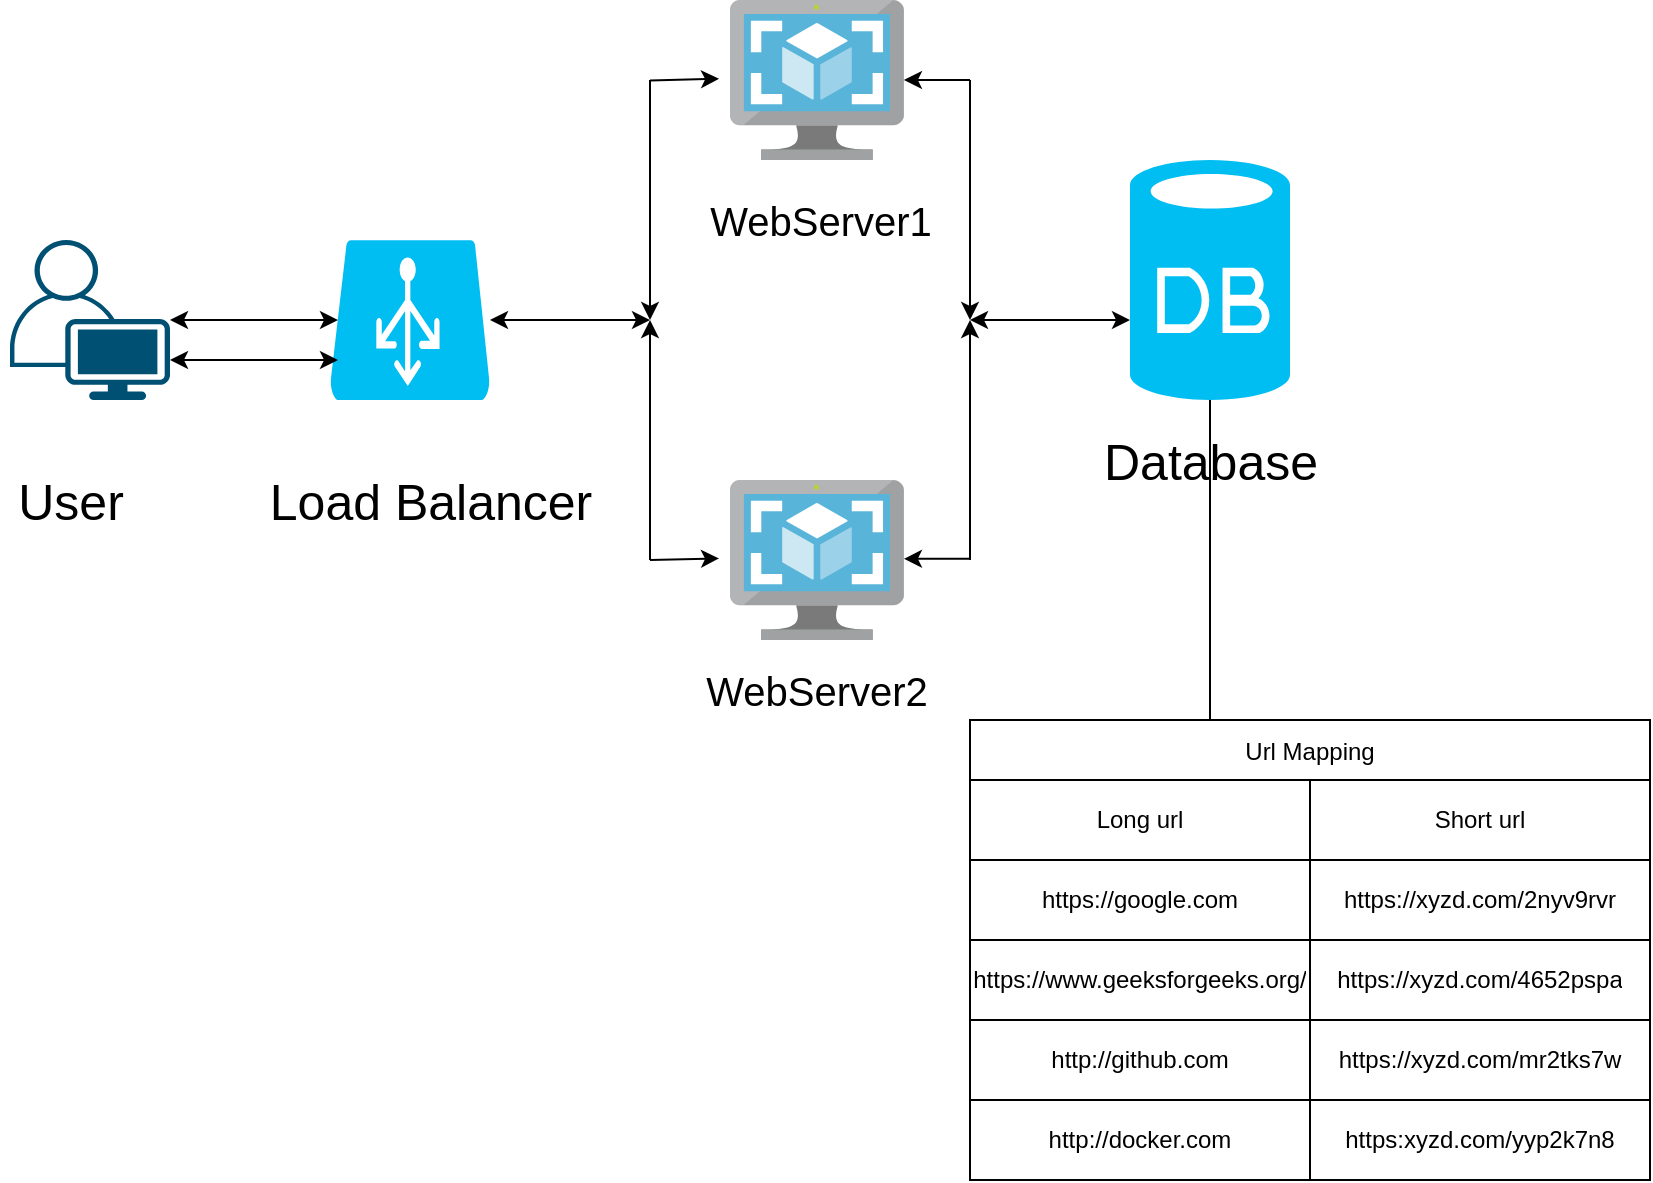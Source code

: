 <mxfile version="16.0.3" type="github">
  <diagram id="y58hwmTlTDgxy_BEqXlD" name="Page-1">
    <mxGraphModel dx="2071" dy="566" grid="1" gridSize="10" guides="1" tooltips="1" connect="1" arrows="1" fold="1" page="1" pageScale="1" pageWidth="850" pageHeight="1100" math="0" shadow="0">
      <root>
        <mxCell id="0" />
        <mxCell id="1" parent="0" />
        <mxCell id="Njl4A7_utGf3pksuTPt6-3" value="" style="points=[[0.35,0,0],[0.98,0.51,0],[1,0.71,0],[0.67,1,0],[0,0.795,0],[0,0.65,0]];verticalLabelPosition=bottom;sketch=0;html=1;verticalAlign=top;aspect=fixed;align=center;pointerEvents=1;shape=mxgraph.cisco19.user;fillColor=#005073;strokeColor=none;" vertex="1" parent="1">
          <mxGeometry y="320" width="80" height="80" as="geometry" />
        </mxCell>
        <mxCell id="Njl4A7_utGf3pksuTPt6-4" value="" style="verticalLabelPosition=bottom;html=1;verticalAlign=top;align=center;strokeColor=none;fillColor=#00BEF2;shape=mxgraph.azure.azure_load_balancer;" vertex="1" parent="1">
          <mxGeometry x="160" y="320" width="80" height="80" as="geometry" />
        </mxCell>
        <mxCell id="Njl4A7_utGf3pksuTPt6-8" value="" style="sketch=0;aspect=fixed;html=1;points=[];align=center;image;fontSize=12;image=img/lib/mscae/VM_Images.svg;" vertex="1" parent="1">
          <mxGeometry x="360" y="200" width="86.96" height="80" as="geometry" />
        </mxCell>
        <mxCell id="Njl4A7_utGf3pksuTPt6-11" value="" style="sketch=0;aspect=fixed;html=1;points=[];align=center;image;fontSize=12;image=img/lib/mscae/VM_Images.svg;" vertex="1" parent="1">
          <mxGeometry x="360" y="440" width="86.96" height="80" as="geometry" />
        </mxCell>
        <mxCell id="Njl4A7_utGf3pksuTPt6-13" value="" style="verticalLabelPosition=bottom;html=1;verticalAlign=top;align=center;strokeColor=none;fillColor=#00BEF2;shape=mxgraph.azure.database;" vertex="1" parent="1">
          <mxGeometry x="560" y="280" width="80" height="120" as="geometry" />
        </mxCell>
        <mxCell id="Njl4A7_utGf3pksuTPt6-25" value="" style="endArrow=classic;startArrow=classic;html=1;rounded=0;entryX=0.05;entryY=0.5;entryDx=0;entryDy=0;entryPerimeter=0;" edge="1" parent="1" target="Njl4A7_utGf3pksuTPt6-4">
          <mxGeometry width="50" height="50" relative="1" as="geometry">
            <mxPoint x="80" y="360" as="sourcePoint" />
            <mxPoint x="130" y="310" as="targetPoint" />
            <Array as="points">
              <mxPoint x="110" y="360" />
            </Array>
          </mxGeometry>
        </mxCell>
        <mxCell id="Njl4A7_utGf3pksuTPt6-26" value="" style="endArrow=classic;startArrow=classic;html=1;rounded=0;entryX=0.05;entryY=0.5;entryDx=0;entryDy=0;entryPerimeter=0;" edge="1" parent="1">
          <mxGeometry width="50" height="50" relative="1" as="geometry">
            <mxPoint x="80" y="380" as="sourcePoint" />
            <mxPoint x="164" y="380" as="targetPoint" />
          </mxGeometry>
        </mxCell>
        <mxCell id="Njl4A7_utGf3pksuTPt6-29" value="" style="endArrow=classic;startArrow=classic;html=1;rounded=0;" edge="1" parent="1">
          <mxGeometry width="50" height="50" relative="1" as="geometry">
            <mxPoint x="240" y="360" as="sourcePoint" />
            <mxPoint x="320" y="360" as="targetPoint" />
          </mxGeometry>
        </mxCell>
        <mxCell id="Njl4A7_utGf3pksuTPt6-31" value="" style="endArrow=classic;html=1;rounded=0;" edge="1" parent="1">
          <mxGeometry width="50" height="50" relative="1" as="geometry">
            <mxPoint x="320" y="480" as="sourcePoint" />
            <mxPoint x="320" y="360" as="targetPoint" />
            <Array as="points" />
          </mxGeometry>
        </mxCell>
        <mxCell id="Njl4A7_utGf3pksuTPt6-32" value="" style="endArrow=classic;html=1;rounded=0;entryX=-0.063;entryY=0.49;entryDx=0;entryDy=0;entryPerimeter=0;" edge="1" parent="1" target="Njl4A7_utGf3pksuTPt6-11">
          <mxGeometry width="50" height="50" relative="1" as="geometry">
            <mxPoint x="320" y="480" as="sourcePoint" />
            <mxPoint x="370" y="430" as="targetPoint" />
          </mxGeometry>
        </mxCell>
        <mxCell id="Njl4A7_utGf3pksuTPt6-33" value="" style="endArrow=classic;html=1;rounded=0;" edge="1" parent="1">
          <mxGeometry width="50" height="50" relative="1" as="geometry">
            <mxPoint x="320" y="240" as="sourcePoint" />
            <mxPoint x="320" y="360" as="targetPoint" />
            <Array as="points">
              <mxPoint x="320" y="320" />
            </Array>
          </mxGeometry>
        </mxCell>
        <mxCell id="Njl4A7_utGf3pksuTPt6-34" value="" style="endArrow=classic;html=1;rounded=0;entryX=-0.063;entryY=0.49;entryDx=0;entryDy=0;entryPerimeter=0;" edge="1" parent="1">
          <mxGeometry width="50" height="50" relative="1" as="geometry">
            <mxPoint x="320" y="240.21" as="sourcePoint" />
            <mxPoint x="354.522" y="239.41" as="targetPoint" />
          </mxGeometry>
        </mxCell>
        <mxCell id="Njl4A7_utGf3pksuTPt6-36" value="" style="endArrow=classic;html=1;rounded=0;" edge="1" parent="1">
          <mxGeometry width="50" height="50" relative="1" as="geometry">
            <mxPoint x="480" y="240" as="sourcePoint" />
            <mxPoint x="446.96" y="240" as="targetPoint" />
            <Array as="points" />
          </mxGeometry>
        </mxCell>
        <mxCell id="Njl4A7_utGf3pksuTPt6-37" value="" style="endArrow=classic;html=1;rounded=0;" edge="1" parent="1">
          <mxGeometry width="50" height="50" relative="1" as="geometry">
            <mxPoint x="480" y="479.41" as="sourcePoint" />
            <mxPoint x="446.96" y="479.41" as="targetPoint" />
            <Array as="points" />
          </mxGeometry>
        </mxCell>
        <mxCell id="Njl4A7_utGf3pksuTPt6-39" value="" style="endArrow=classic;startArrow=classic;html=1;rounded=0;" edge="1" parent="1">
          <mxGeometry width="50" height="50" relative="1" as="geometry">
            <mxPoint x="480" y="360" as="sourcePoint" />
            <mxPoint x="560" y="360" as="targetPoint" />
          </mxGeometry>
        </mxCell>
        <mxCell id="Njl4A7_utGf3pksuTPt6-40" value="" style="endArrow=classic;html=1;rounded=0;" edge="1" parent="1">
          <mxGeometry width="50" height="50" relative="1" as="geometry">
            <mxPoint x="480" y="480" as="sourcePoint" />
            <mxPoint x="480" y="360" as="targetPoint" />
          </mxGeometry>
        </mxCell>
        <mxCell id="Njl4A7_utGf3pksuTPt6-41" value="" style="endArrow=classic;html=1;rounded=0;" edge="1" parent="1">
          <mxGeometry width="50" height="50" relative="1" as="geometry">
            <mxPoint x="480" y="240" as="sourcePoint" />
            <mxPoint x="480" y="360" as="targetPoint" />
          </mxGeometry>
        </mxCell>
        <mxCell id="Njl4A7_utGf3pksuTPt6-43" value="" style="endArrow=none;html=1;rounded=0;entryX=0.5;entryY=1;entryDx=0;entryDy=0;entryPerimeter=0;" edge="1" parent="1" target="Njl4A7_utGf3pksuTPt6-13">
          <mxGeometry width="50" height="50" relative="1" as="geometry">
            <mxPoint x="600" y="560" as="sourcePoint" />
            <mxPoint x="590" y="390" as="targetPoint" />
            <Array as="points" />
          </mxGeometry>
        </mxCell>
        <mxCell id="Njl4A7_utGf3pksuTPt6-81" value="Url Mapping" style="shape=table;startSize=30;container=1;collapsible=0;childLayout=tableLayout;" vertex="1" parent="1">
          <mxGeometry x="480" y="560" width="340" height="230" as="geometry" />
        </mxCell>
        <mxCell id="Njl4A7_utGf3pksuTPt6-82" value="" style="shape=partialRectangle;collapsible=0;dropTarget=0;fillColor=none;top=0;left=0;bottom=0;right=0;points=[[0,0.5],[1,0.5]];portConstraint=eastwest;" vertex="1" parent="Njl4A7_utGf3pksuTPt6-81">
          <mxGeometry y="30" width="340" height="40" as="geometry" />
        </mxCell>
        <mxCell id="Njl4A7_utGf3pksuTPt6-83" value="Long url" style="shape=partialRectangle;html=1;whiteSpace=wrap;connectable=0;overflow=hidden;fillColor=none;top=0;left=0;bottom=0;right=0;pointerEvents=1;" vertex="1" parent="Njl4A7_utGf3pksuTPt6-82">
          <mxGeometry width="170" height="40" as="geometry">
            <mxRectangle width="170" height="40" as="alternateBounds" />
          </mxGeometry>
        </mxCell>
        <mxCell id="Njl4A7_utGf3pksuTPt6-84" value="Short url" style="shape=partialRectangle;html=1;whiteSpace=wrap;connectable=0;overflow=hidden;fillColor=none;top=0;left=0;bottom=0;right=0;pointerEvents=1;" vertex="1" parent="Njl4A7_utGf3pksuTPt6-82">
          <mxGeometry x="170" width="170" height="40" as="geometry">
            <mxRectangle width="170" height="40" as="alternateBounds" />
          </mxGeometry>
        </mxCell>
        <mxCell id="Njl4A7_utGf3pksuTPt6-85" value="" style="shape=partialRectangle;collapsible=0;dropTarget=0;fillColor=none;top=0;left=0;bottom=0;right=0;points=[[0,0.5],[1,0.5]];portConstraint=eastwest;" vertex="1" parent="Njl4A7_utGf3pksuTPt6-81">
          <mxGeometry y="70" width="340" height="40" as="geometry" />
        </mxCell>
        <mxCell id="Njl4A7_utGf3pksuTPt6-86" value="https://google.com" style="shape=partialRectangle;html=1;whiteSpace=wrap;connectable=0;overflow=hidden;fillColor=none;top=0;left=0;bottom=0;right=0;pointerEvents=1;" vertex="1" parent="Njl4A7_utGf3pksuTPt6-85">
          <mxGeometry width="170" height="40" as="geometry">
            <mxRectangle width="170" height="40" as="alternateBounds" />
          </mxGeometry>
        </mxCell>
        <UserObject label="https://xyzd.com/2nyv9rvr" link="https://tinyurl.com/2nyv9rvr" id="Njl4A7_utGf3pksuTPt6-87">
          <mxCell style="shape=partialRectangle;html=1;whiteSpace=wrap;connectable=0;overflow=hidden;fillColor=none;top=0;left=0;bottom=0;right=0;pointerEvents=1;" vertex="1" parent="Njl4A7_utGf3pksuTPt6-85">
            <mxGeometry x="170" width="170" height="40" as="geometry">
              <mxRectangle width="170" height="40" as="alternateBounds" />
            </mxGeometry>
          </mxCell>
        </UserObject>
        <mxCell id="Njl4A7_utGf3pksuTPt6-88" value="" style="shape=partialRectangle;collapsible=0;dropTarget=0;fillColor=none;top=0;left=0;bottom=0;right=0;points=[[0,0.5],[1,0.5]];portConstraint=eastwest;" vertex="1" parent="Njl4A7_utGf3pksuTPt6-81">
          <mxGeometry y="110" width="340" height="40" as="geometry" />
        </mxCell>
        <UserObject label="https://www.geeksforgeeks.org/" link="https://www.geeksforgeeks.org/" id="Njl4A7_utGf3pksuTPt6-89">
          <mxCell style="shape=partialRectangle;html=1;whiteSpace=wrap;connectable=0;overflow=hidden;fillColor=none;top=0;left=0;bottom=0;right=0;pointerEvents=1;" vertex="1" parent="Njl4A7_utGf3pksuTPt6-88">
            <mxGeometry width="170" height="40" as="geometry">
              <mxRectangle width="170" height="40" as="alternateBounds" />
            </mxGeometry>
          </mxCell>
        </UserObject>
        <UserObject label="https://xyzd.com/4652pspa" link="https://tinyurl.com/4652pspa" id="Njl4A7_utGf3pksuTPt6-90">
          <mxCell style="shape=partialRectangle;html=1;whiteSpace=wrap;connectable=0;overflow=hidden;fillColor=none;top=0;left=0;bottom=0;right=0;pointerEvents=1;" vertex="1" parent="Njl4A7_utGf3pksuTPt6-88">
            <mxGeometry x="170" width="170" height="40" as="geometry">
              <mxRectangle width="170" height="40" as="alternateBounds" />
            </mxGeometry>
          </mxCell>
        </UserObject>
        <mxCell id="Njl4A7_utGf3pksuTPt6-91" value="" style="shape=partialRectangle;collapsible=0;dropTarget=0;fillColor=none;top=0;left=0;bottom=0;right=0;points=[[0,0.5],[1,0.5]];portConstraint=eastwest;" vertex="1" parent="Njl4A7_utGf3pksuTPt6-81">
          <mxGeometry y="150" width="340" height="40" as="geometry" />
        </mxCell>
        <mxCell id="Njl4A7_utGf3pksuTPt6-92" value="http://github.com" style="shape=partialRectangle;html=1;whiteSpace=wrap;connectable=0;overflow=hidden;fillColor=none;top=0;left=0;bottom=0;right=0;pointerEvents=1;" vertex="1" parent="Njl4A7_utGf3pksuTPt6-91">
          <mxGeometry width="170" height="40" as="geometry">
            <mxRectangle width="170" height="40" as="alternateBounds" />
          </mxGeometry>
        </mxCell>
        <UserObject label="https://xyzd.com/mr2tks7w" link="https://tinyurl.com/mr2tks7w" id="Njl4A7_utGf3pksuTPt6-93">
          <mxCell style="shape=partialRectangle;html=1;whiteSpace=wrap;connectable=0;overflow=hidden;fillColor=none;top=0;left=0;bottom=0;right=0;pointerEvents=1;" vertex="1" parent="Njl4A7_utGf3pksuTPt6-91">
            <mxGeometry x="170" width="170" height="40" as="geometry">
              <mxRectangle width="170" height="40" as="alternateBounds" />
            </mxGeometry>
          </mxCell>
        </UserObject>
        <mxCell id="Njl4A7_utGf3pksuTPt6-94" value="" style="shape=partialRectangle;collapsible=0;dropTarget=0;fillColor=none;top=0;left=0;bottom=0;right=0;points=[[0,0.5],[1,0.5]];portConstraint=eastwest;" vertex="1" parent="Njl4A7_utGf3pksuTPt6-81">
          <mxGeometry y="190" width="340" height="40" as="geometry" />
        </mxCell>
        <mxCell id="Njl4A7_utGf3pksuTPt6-95" value="http://docker.com" style="shape=partialRectangle;html=1;whiteSpace=wrap;connectable=0;overflow=hidden;fillColor=none;top=0;left=0;bottom=0;right=0;pointerEvents=1;" vertex="1" parent="Njl4A7_utGf3pksuTPt6-94">
          <mxGeometry width="170" height="40" as="geometry">
            <mxRectangle width="170" height="40" as="alternateBounds" />
          </mxGeometry>
        </mxCell>
        <UserObject label="https:xyzd.com/yyp2k7n8" link="https://tinyurl.com/yyp2k7n8" id="Njl4A7_utGf3pksuTPt6-96">
          <mxCell style="shape=partialRectangle;html=1;whiteSpace=wrap;connectable=0;overflow=hidden;fillColor=none;top=0;left=0;bottom=0;right=0;pointerEvents=1;" vertex="1" parent="Njl4A7_utGf3pksuTPt6-94">
            <mxGeometry x="170" width="170" height="40" as="geometry">
              <mxRectangle width="170" height="40" as="alternateBounds" />
            </mxGeometry>
          </mxCell>
        </UserObject>
        <mxCell id="Njl4A7_utGf3pksuTPt6-98" value="&lt;span style=&quot;font-size: 25px&quot;&gt;User&lt;/span&gt;" style="text;html=1;align=center;verticalAlign=middle;resizable=0;points=[];autosize=1;strokeColor=none;fillColor=none;" vertex="1" parent="1">
          <mxGeometry x="-5" y="440" width="70" height="20" as="geometry" />
        </mxCell>
        <mxCell id="Njl4A7_utGf3pksuTPt6-99" value="Load Balancer" style="text;html=1;align=center;verticalAlign=middle;resizable=0;points=[];autosize=1;strokeColor=none;fillColor=none;fontSize=25;" vertex="1" parent="1">
          <mxGeometry x="120" y="430" width="180" height="40" as="geometry" />
        </mxCell>
        <mxCell id="Njl4A7_utGf3pksuTPt6-100" value="WebServer1" style="text;html=1;align=center;verticalAlign=middle;resizable=0;points=[];autosize=1;strokeColor=none;fillColor=none;fontSize=20;" vertex="1" parent="1">
          <mxGeometry x="340" y="295" width="130" height="30" as="geometry" />
        </mxCell>
        <mxCell id="Njl4A7_utGf3pksuTPt6-101" value="WebServer2" style="text;html=1;align=center;verticalAlign=middle;resizable=0;points=[];autosize=1;strokeColor=none;fillColor=none;fontSize=20;" vertex="1" parent="1">
          <mxGeometry x="338.48" y="530" width="130" height="30" as="geometry" />
        </mxCell>
        <mxCell id="Njl4A7_utGf3pksuTPt6-102" value="Database" style="text;html=1;align=center;verticalAlign=middle;resizable=0;points=[];autosize=1;strokeColor=none;fillColor=none;fontSize=25;" vertex="1" parent="1">
          <mxGeometry x="540" y="410" width="120" height="40" as="geometry" />
        </mxCell>
      </root>
    </mxGraphModel>
  </diagram>
</mxfile>

